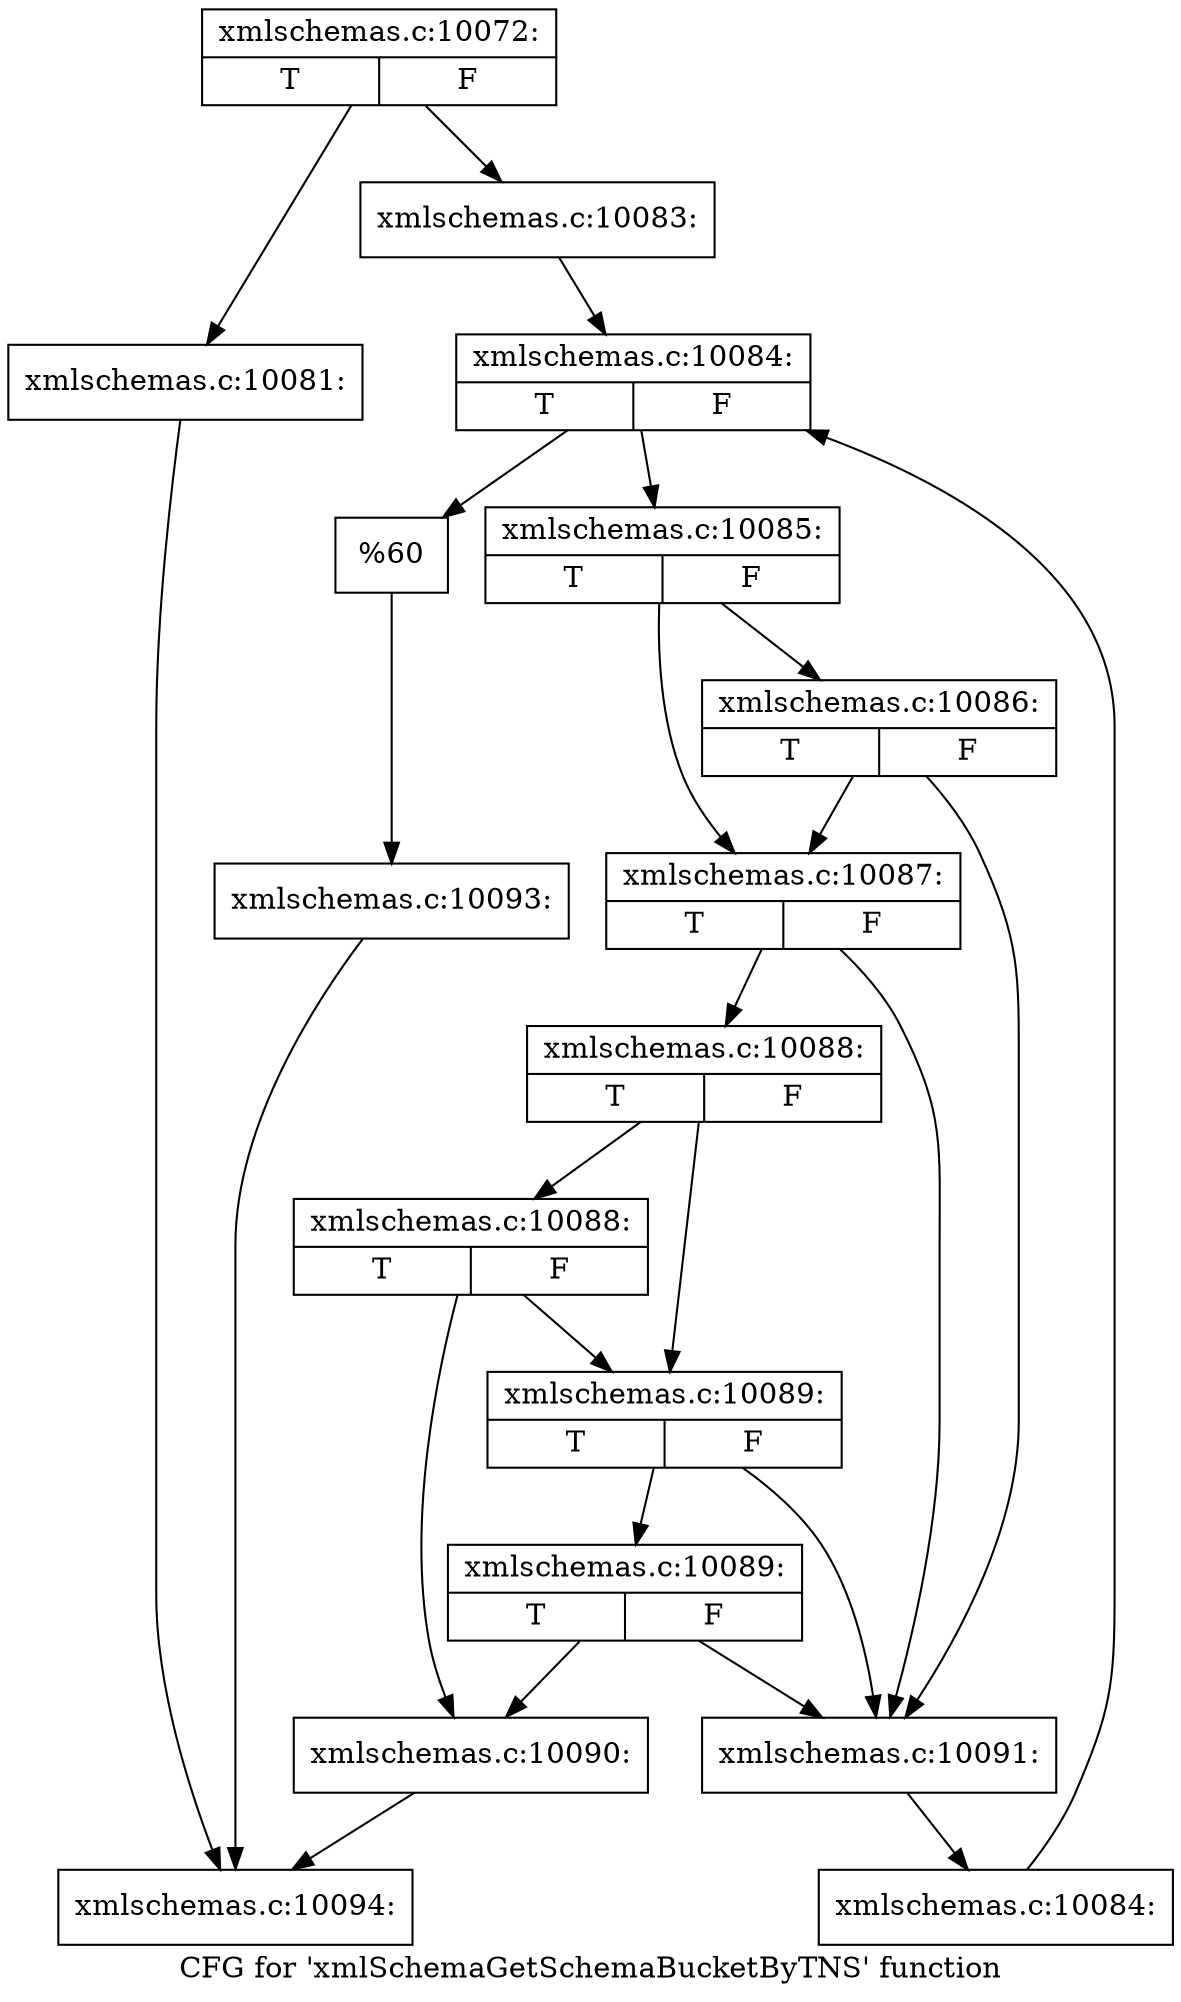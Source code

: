 digraph "CFG for 'xmlSchemaGetSchemaBucketByTNS' function" {
	label="CFG for 'xmlSchemaGetSchemaBucketByTNS' function";

	Node0x4c31bb0 [shape=record,label="{xmlschemas.c:10072:|{<s0>T|<s1>F}}"];
	Node0x4c31bb0 -> Node0x4c332f0;
	Node0x4c31bb0 -> Node0x4c33390;
	Node0x4c332f0 [shape=record,label="{xmlschemas.c:10081:}"];
	Node0x4c332f0 -> Node0x4c301c0;
	Node0x4c33390 [shape=record,label="{xmlschemas.c:10083:}"];
	Node0x4c33390 -> Node0x4c33d60;
	Node0x4c33d60 [shape=record,label="{xmlschemas.c:10084:|{<s0>T|<s1>F}}"];
	Node0x4c33d60 -> Node0x4c34040;
	Node0x4c33d60 -> Node0x4c33bc0;
	Node0x4c34040 [shape=record,label="{xmlschemas.c:10085:|{<s0>T|<s1>F}}"];
	Node0x4c34040 -> Node0x4c34ae0;
	Node0x4c34040 -> Node0x4c34a60;
	Node0x4c34ae0 [shape=record,label="{xmlschemas.c:10086:|{<s0>T|<s1>F}}"];
	Node0x4c34ae0 -> Node0x4c34990;
	Node0x4c34ae0 -> Node0x4c34a60;
	Node0x4c34a60 [shape=record,label="{xmlschemas.c:10087:|{<s0>T|<s1>F}}"];
	Node0x4c34a60 -> Node0x4c349e0;
	Node0x4c34a60 -> Node0x4c34990;
	Node0x4c349e0 [shape=record,label="{xmlschemas.c:10088:|{<s0>T|<s1>F}}"];
	Node0x4c349e0 -> Node0x4c354b0;
	Node0x4c349e0 -> Node0x4c35430;
	Node0x4c354b0 [shape=record,label="{xmlschemas.c:10088:|{<s0>T|<s1>F}}"];
	Node0x4c354b0 -> Node0x4c34940;
	Node0x4c354b0 -> Node0x4c35430;
	Node0x4c35430 [shape=record,label="{xmlschemas.c:10089:|{<s0>T|<s1>F}}"];
	Node0x4c35430 -> Node0x4c34990;
	Node0x4c35430 -> Node0x4c35940;
	Node0x4c35940 [shape=record,label="{xmlschemas.c:10089:|{<s0>T|<s1>F}}"];
	Node0x4c35940 -> Node0x4c34990;
	Node0x4c35940 -> Node0x4c34940;
	Node0x4c34940 [shape=record,label="{xmlschemas.c:10090:}"];
	Node0x4c34940 -> Node0x4c301c0;
	Node0x4c34990 [shape=record,label="{xmlschemas.c:10091:}"];
	Node0x4c34990 -> Node0x4c33fb0;
	Node0x4c33fb0 [shape=record,label="{xmlschemas.c:10084:}"];
	Node0x4c33fb0 -> Node0x4c33d60;
	Node0x4c33bc0 [shape=record,label="{%60}"];
	Node0x4c33bc0 -> Node0x4c33340;
	Node0x4c33340 [shape=record,label="{xmlschemas.c:10093:}"];
	Node0x4c33340 -> Node0x4c301c0;
	Node0x4c301c0 [shape=record,label="{xmlschemas.c:10094:}"];
}

